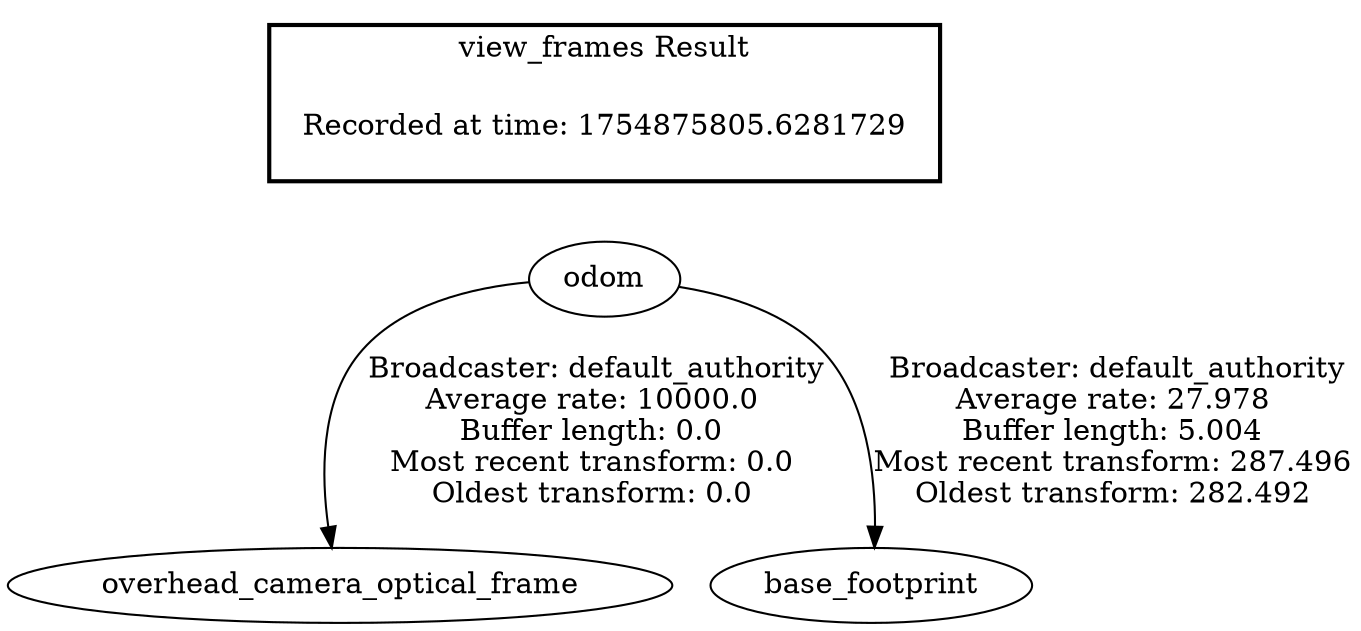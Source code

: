 digraph G {
"odom" -> "overhead_camera_optical_frame"[label=" Broadcaster: default_authority\nAverage rate: 10000.0\nBuffer length: 0.0\nMost recent transform: 0.0\nOldest transform: 0.0\n"];
"odom" -> "base_footprint"[label=" Broadcaster: default_authority\nAverage rate: 27.978\nBuffer length: 5.004\nMost recent transform: 287.496\nOldest transform: 282.492\n"];
edge [style=invis];
 subgraph cluster_legend { style=bold; color=black; label ="view_frames Result";
"Recorded at time: 1754875805.6281729"[ shape=plaintext ] ;
}->"odom";
}